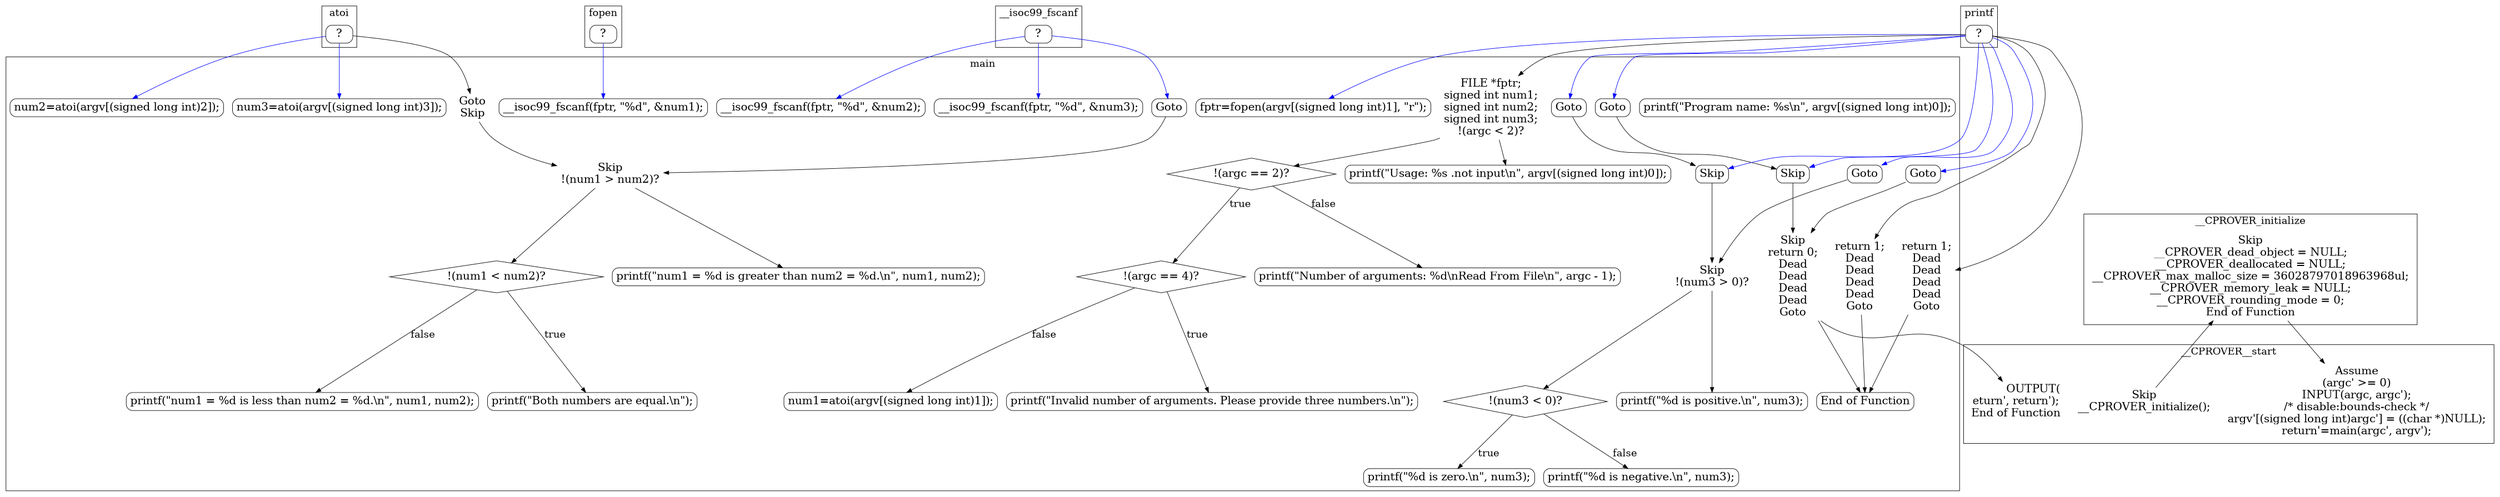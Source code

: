 digraph G {
color=black;
orientation=portrait;
fontsize=20;
compound=true;
size="30,40";
ratio=compress;
subgraph "cluster_main" {
label="main";
Node_0_0 [shape=Mrecord, fontsize=22, label="printf(\"Program name: %s\\n\", argv[(signed long int)0]);"];
Node_0_13 [shape=diamond, fontsize=22, label="!(argc == 2)?"];
Node_0_13 -> Node_0_20 [fontsize=20, label="true"];
Node_0_13 -> Node_0_14 [fontsize=20, label="false"];
Node_0_6 [shape=Mrecord, fontsize=22, label="printf(\"Usage: %s .not input\\n\", argv[(signed long int)0]);"];
Node_0_20 [shape=diamond, fontsize=22, label="!(argc == 4)?"];
Node_0_20 -> Node_0_25 [fontsize=20, label="true"];
Node_0_20 -> Node_0_21 [fontsize=20, label="false"];
Node_0_14 [shape=Mrecord, fontsize=22, label="printf(\"Number of arguments: %d\\nRead From File\\n\", argc - 1);"];
Node_0_25 [shape=Mrecord, fontsize=22, label="printf(\"Invalid number of arguments. Please provide three numbers.\\n\");"];
Node_0_21 [shape=Mrecord, fontsize=22, label="num1=atoi(argv[(signed long int)1]);"];
Node_0_15 [shape=Mrecord, fontsize=22, label="fptr=fopen(argv[(signed long int)1], \"r\");"];
Node_0_22 [shape=Mrecord, fontsize=22, label="num2=atoi(argv[(signed long int)2]);"];
Node_0_16 [shape=Mrecord, fontsize=22, label="__isoc99_fscanf(fptr, \"%d\", &num1);"];
Node_0_23 [shape=Mrecord, fontsize=22, label="num3=atoi(argv[(signed long int)3]);"];
Node_0_17 [shape=Mrecord, fontsize=22, label="__isoc99_fscanf(fptr, \"%d\", &num2);"];
Node_0_18 [shape=Mrecord, fontsize=22, label="__isoc99_fscanf(fptr, \"%d\", &num3);"];
Node_0_19 [shape=Mrecord, fontsize=22, label="Goto"];
Node_0_58 [shape=Mrecord, fontsize=22, label="End of Function"];
Node_0_37 [shape=diamond, fontsize=22, label="!(num1 \< num2)?"];
Node_0_37 -> Node_0_40 [fontsize=20, label="true"];
Node_0_37 -> Node_0_38 [fontsize=20, label="false"];
Node_0_35 [shape=Mrecord, fontsize=22, label="printf(\"num1 = %d is greater than num2 = %d.\\n\", num1, num2);"];
Node_0_40 [shape=Mrecord, fontsize=22, label="printf(\"Both numbers are equal.\\n\");"];
Node_0_38 [shape=Mrecord, fontsize=22, label="printf(\"num1 = %d is less than num2 = %d.\\n\", num1, num2);"];
Node_0_36 [shape=Mrecord, fontsize=22, label="Goto"];
Node_0_41 [shape=Mrecord, fontsize=22, label="Skip"];
Node_0_39 [shape=Mrecord, fontsize=22, label="Goto"];
Node_0_39 -> Node_0_41;
Node_0_46 [shape=diamond, fontsize=22, label="!(num3 \< 0)?"];
Node_0_46 -> Node_0_49 [fontsize=20, label="true"];
Node_0_46 -> Node_0_47 [fontsize=20, label="false"];
Node_0_44 [shape=Mrecord, fontsize=22, label="printf(\"%d is positive.\\n\", num3);"];
Node_0_49 [shape=Mrecord, fontsize=22, label="printf(\"%d is zero.\\n\", num3);"];
Node_0_47 [shape=Mrecord, fontsize=22, label="printf(\"%d is negative.\\n\", num3);"];
Node_0_45 [shape=Mrecord, fontsize=22, label="Goto"];
Node_0_50 [shape=Mrecord, fontsize=22, label="Skip"];
Node_0_48 [shape=Mrecord, fontsize=22, label="Goto"];
Node_0_48 -> Node_0_50;
Node_0_1_Node_0_2_Node_0_3_Node_0_4_Node_0_5 [label="FILE *fptr;\nsigned int num1;\nsigned int num2;\nsigned int num3;\n!(argc \< 2)?", shape=plaintext, fontsize=22, color=red];
Node_0_24_Node_0_32 [label="Goto\nSkip", shape=plaintext, fontsize=22, color=red];
Node_0_7_Node_0_8_Node_0_9_Node_0_10_Node_0_11_Node_0_12 [label="return 1;\nDead\nDead\nDead\nDead\nGoto", shape=plaintext, fontsize=22, color=red];
Node_0_26_Node_0_27_Node_0_28_Node_0_29_Node_0_30_Node_0_31 [label="return 1;\nDead\nDead\nDead\nDead\nGoto", shape=plaintext, fontsize=22, color=red];
Node_0_33_Node_0_34 [label="Skip\n!(num1 \> num2)?", shape=plaintext, fontsize=22, color=red];
Node_0_42_Node_0_43 [label="Skip\n!(num3 \> 0)?", shape=plaintext, fontsize=22, color=red];
Node_0_51_Node_0_52_Node_0_53_Node_0_54_Node_0_55_Node_0_56_Node_0_57 [label="Skip\nreturn 0;\nDead\nDead\nDead\nDead\nGoto", shape=plaintext, fontsize=22, color=red];
}

subgraph "cluster___CPROVER__start" {
label="__CPROVER__start";
Node_1_59_Node_1_60 [label="Skip\n__CPROVER_initialize();", shape=plaintext, fontsize=22, color=red];
Node_1_61_Node_1_62_Node_1_63_Node_1_64 [label="Assume\n(argc' \>= 0)\nINPUT(\argc\, argc');\n/* disable:bounds-check */\nargv'[(signed long int)argc'] = ((char *)NULL);\nreturn'=main(argc', argv');", shape=plaintext, fontsize=22, color=red];
Node_1_65_Node_1_66 [label="OUTPUT(\return'\, return');\nEnd of Function", shape=plaintext, fontsize=22, color=red];
}

subgraph "cluster___CPROVER_initialize" {
label="__CPROVER_initialize";
Node_2_67_Node_2_68_Node_2_69_Node_2_70_Node_2_71_Node_2_72_Node_2_73 [label="Skip\n__CPROVER_dead_object = NULL;\n__CPROVER_deallocated = NULL;\n__CPROVER_max_malloc_size = 36028797018963968ul;\n__CPROVER_memory_leak = NULL;\n__CPROVER_rounding_mode = 0;\nEnd of Function", shape=plaintext, fontsize=22, color=red];
}

subgraph "cluster_printf" {
rank=sink;
label="printf";
Node_3_0 [shape=Mrecord, fontsize=22, label="?"];
}

subgraph "cluster_atoi" {
rank=sink;
label="atoi";
Node_4_0 [shape=Mrecord, fontsize=22, label="?"];
}

subgraph "cluster_fopen" {
rank=sink;
label="fopen";
Node_5_0 [shape=Mrecord, fontsize=22, label="?"];
}

subgraph "cluster___isoc99_fscanf" {
rank=sink;
label="__isoc99_fscanf";
Node_6_0 [shape=Mrecord, fontsize=22, label="?"];
}

Node_3_0 -> Node_0_15 [color=blue];
Node_4_0 -> Node_0_22 [color=blue];
Node_5_0 -> Node_0_16 [color=blue];
Node_4_0 -> Node_0_23 [color=blue];
Node_6_0 -> Node_0_17 [color=blue];
Node_6_0 -> Node_0_18 [color=blue];
Node_6_0 -> Node_0_19 [color=blue];
Node_3_0 -> Node_0_36 [color=blue];
Node_3_0 -> Node_0_41 [color=blue];
Node_3_0 -> Node_0_39 [color=blue];
Node_3_0 -> Node_0_45 [color=blue];
Node_3_0 -> Node_0_50 [color=blue];
Node_3_0 -> Node_0_48 [color=blue];
Node_0_1_Node_0_2_Node_0_3_Node_0_4_Node_0_5 -> Node_0_13;
Node_0_1_Node_0_2_Node_0_3_Node_0_4_Node_0_5 -> Node_0_6;
Node_3_0 -> Node_0_1_Node_0_2_Node_0_3_Node_0_4_Node_0_5;
Node_4_0 -> Node_0_24_Node_0_32;
Node_0_7_Node_0_8_Node_0_9_Node_0_10_Node_0_11_Node_0_12 -> Node_0_58;
Node_3_0 -> Node_0_7_Node_0_8_Node_0_9_Node_0_10_Node_0_11_Node_0_12;
Node_0_26_Node_0_27_Node_0_28_Node_0_29_Node_0_30_Node_0_31 -> Node_0_58;
Node_3_0 -> Node_0_26_Node_0_27_Node_0_28_Node_0_29_Node_0_30_Node_0_31;
Node_0_33_Node_0_34 -> Node_0_37;
Node_0_33_Node_0_34 -> Node_0_35;
Node_0_24_Node_0_32 -> Node_0_33_Node_0_34;
Node_0_19 -> Node_0_33_Node_0_34;
Node_0_42_Node_0_43 -> Node_0_46;
Node_0_42_Node_0_43 -> Node_0_44;
Node_0_36 -> Node_0_42_Node_0_43;
Node_0_41 -> Node_0_42_Node_0_43;
Node_0_51_Node_0_52_Node_0_53_Node_0_54_Node_0_55_Node_0_56_Node_0_57 -> Node_0_58;
Node_0_45 -> Node_0_51_Node_0_52_Node_0_53_Node_0_54_Node_0_55_Node_0_56_Node_0_57;
Node_0_50 -> Node_0_51_Node_0_52_Node_0_53_Node_0_54_Node_0_55_Node_0_56_Node_0_57;
Node_0_51_Node_0_52_Node_0_53_Node_0_54_Node_0_55_Node_0_56_Node_0_57 -> Node_1_65_Node_1_66;
Node_2_67_Node_2_68_Node_2_69_Node_2_70_Node_2_71_Node_2_72_Node_2_73 -> Node_1_61_Node_1_62_Node_1_63_Node_1_64;
Node_1_59_Node_1_60 -> Node_2_67_Node_2_68_Node_2_69_Node_2_70_Node_2_71_Node_2_72_Node_2_73;
}
